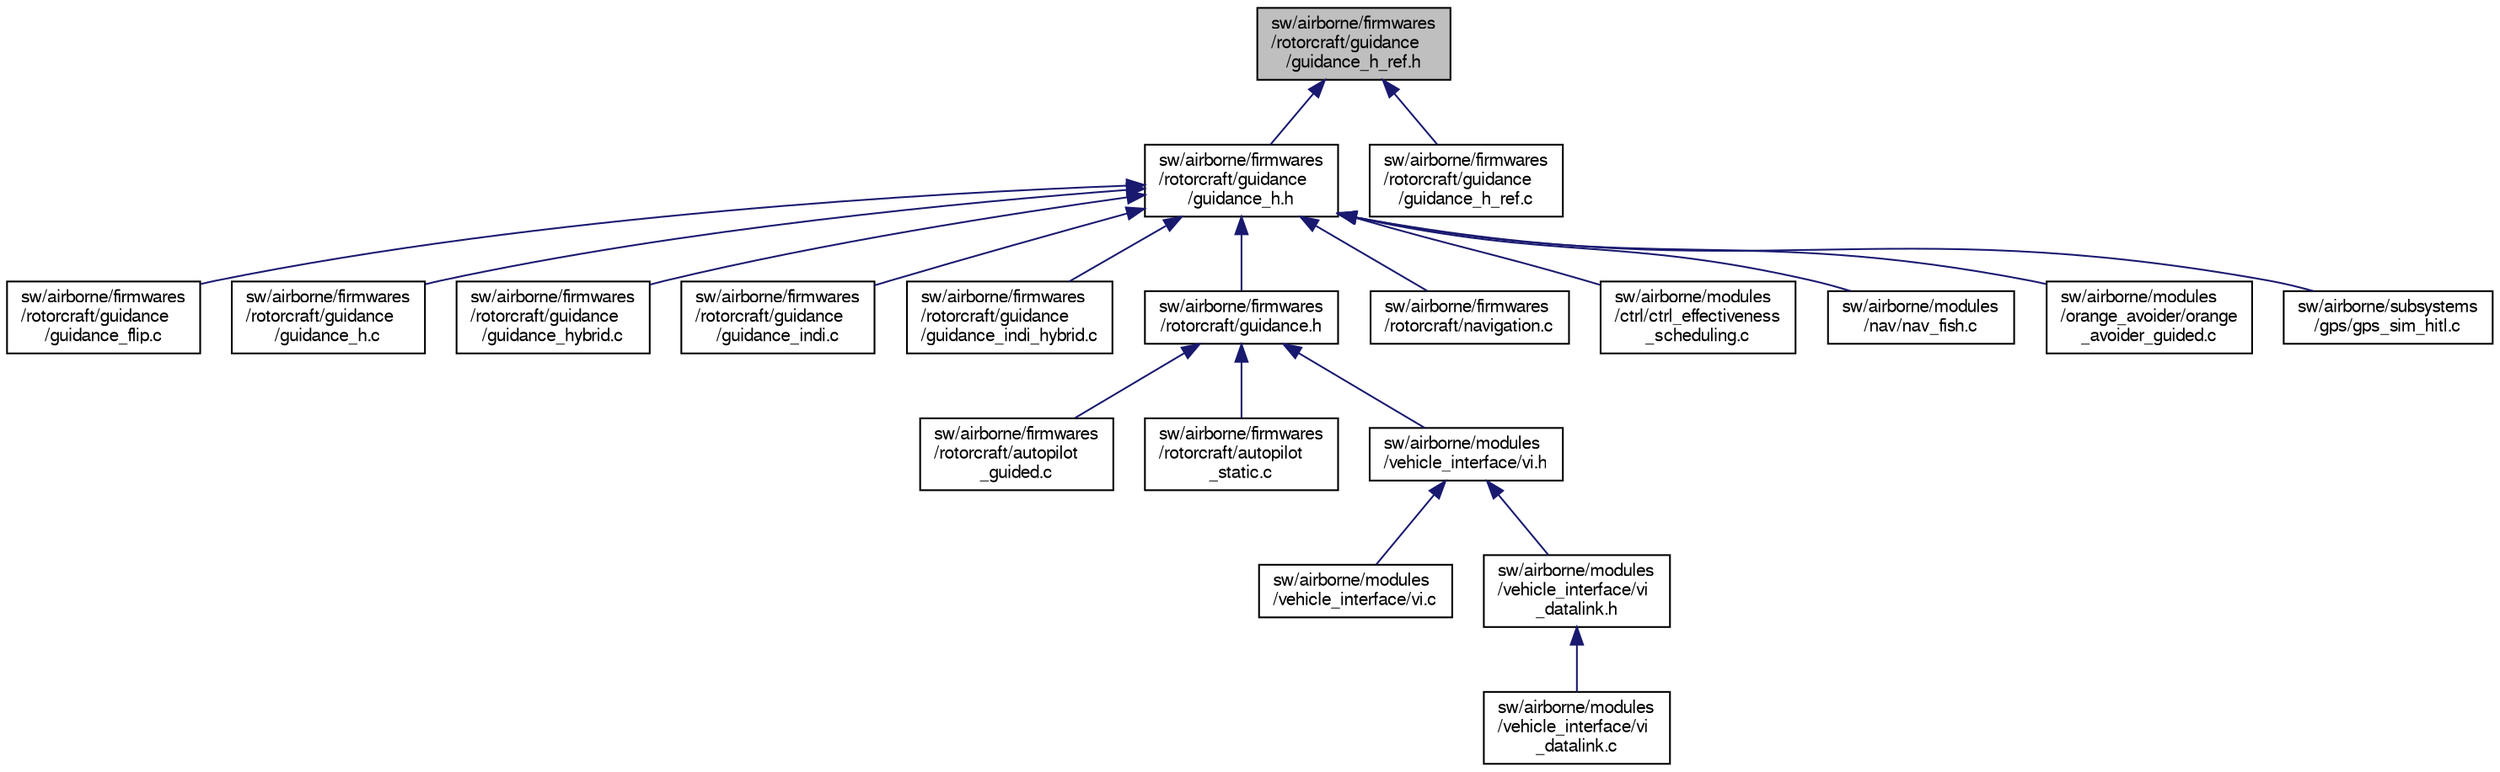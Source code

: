 digraph "sw/airborne/firmwares/rotorcraft/guidance/guidance_h_ref.h"
{
  edge [fontname="FreeSans",fontsize="10",labelfontname="FreeSans",labelfontsize="10"];
  node [fontname="FreeSans",fontsize="10",shape=record];
  Node1 [label="sw/airborne/firmwares\l/rotorcraft/guidance\l/guidance_h_ref.h",height=0.2,width=0.4,color="black", fillcolor="grey75", style="filled", fontcolor="black"];
  Node1 -> Node2 [dir="back",color="midnightblue",fontsize="10",style="solid",fontname="FreeSans"];
  Node2 [label="sw/airborne/firmwares\l/rotorcraft/guidance\l/guidance_h.h",height=0.2,width=0.4,color="black", fillcolor="white", style="filled",URL="$rotorcraft_2guidance_2guidance__h_8h.html",tooltip="Horizontal guidance for rotorcrafts. "];
  Node2 -> Node3 [dir="back",color="midnightblue",fontsize="10",style="solid",fontname="FreeSans"];
  Node3 [label="sw/airborne/firmwares\l/rotorcraft/guidance\l/guidance_flip.c",height=0.2,width=0.4,color="black", fillcolor="white", style="filled",URL="$guidance__flip_8c.html",tooltip="Open Loop guidance for making a flip. "];
  Node2 -> Node4 [dir="back",color="midnightblue",fontsize="10",style="solid",fontname="FreeSans"];
  Node4 [label="sw/airborne/firmwares\l/rotorcraft/guidance\l/guidance_h.c",height=0.2,width=0.4,color="black", fillcolor="white", style="filled",URL="$rotorcraft_2guidance_2guidance__h_8c.html",tooltip="Horizontal guidance for rotorcrafts. "];
  Node2 -> Node5 [dir="back",color="midnightblue",fontsize="10",style="solid",fontname="FreeSans"];
  Node5 [label="sw/airborne/firmwares\l/rotorcraft/guidance\l/guidance_hybrid.c",height=0.2,width=0.4,color="black", fillcolor="white", style="filled",URL="$guidance__hybrid_8c.html",tooltip="Guidance controllers (horizontal and vertical) for Hybrid UAV configurations. "];
  Node2 -> Node6 [dir="back",color="midnightblue",fontsize="10",style="solid",fontname="FreeSans"];
  Node6 [label="sw/airborne/firmwares\l/rotorcraft/guidance\l/guidance_indi.c",height=0.2,width=0.4,color="black", fillcolor="white", style="filled",URL="$guidance__indi_8c.html",tooltip="A guidance mode based on Incremental Nonlinear Dynamic Inversion. "];
  Node2 -> Node7 [dir="back",color="midnightblue",fontsize="10",style="solid",fontname="FreeSans"];
  Node7 [label="sw/airborne/firmwares\l/rotorcraft/guidance\l/guidance_indi_hybrid.c",height=0.2,width=0.4,color="black", fillcolor="white", style="filled",URL="$guidance__indi__hybrid_8c.html",tooltip="A guidance mode based on Incremental Nonlinear Dynamic Inversion Come to IROS2016 to learn more! ..."];
  Node2 -> Node8 [dir="back",color="midnightblue",fontsize="10",style="solid",fontname="FreeSans"];
  Node8 [label="sw/airborne/firmwares\l/rotorcraft/guidance.h",height=0.2,width=0.4,color="black", fillcolor="white", style="filled",URL="$guidance_8h.html"];
  Node8 -> Node9 [dir="back",color="midnightblue",fontsize="10",style="solid",fontname="FreeSans"];
  Node9 [label="sw/airborne/firmwares\l/rotorcraft/autopilot\l_guided.c",height=0.2,width=0.4,color="black", fillcolor="white", style="filled",URL="$autopilot__guided_8c.html",tooltip="Autopilot guided mode interface. "];
  Node8 -> Node10 [dir="back",color="midnightblue",fontsize="10",style="solid",fontname="FreeSans"];
  Node10 [label="sw/airborne/firmwares\l/rotorcraft/autopilot\l_static.c",height=0.2,width=0.4,color="black", fillcolor="white", style="filled",URL="$rotorcraft_2autopilot__static_8c.html",tooltip="Static autopilot implementation. "];
  Node8 -> Node11 [dir="back",color="midnightblue",fontsize="10",style="solid",fontname="FreeSans"];
  Node11 [label="sw/airborne/modules\l/vehicle_interface/vi.h",height=0.2,width=0.4,color="black", fillcolor="white", style="filled",URL="$vi_8h.html"];
  Node11 -> Node12 [dir="back",color="midnightblue",fontsize="10",style="solid",fontname="FreeSans"];
  Node12 [label="sw/airborne/modules\l/vehicle_interface/vi.c",height=0.2,width=0.4,color="black", fillcolor="white", style="filled",URL="$vi_8c.html"];
  Node11 -> Node13 [dir="back",color="midnightblue",fontsize="10",style="solid",fontname="FreeSans"];
  Node13 [label="sw/airborne/modules\l/vehicle_interface/vi\l_datalink.h",height=0.2,width=0.4,color="black", fillcolor="white", style="filled",URL="$vi__datalink_8h.html"];
  Node13 -> Node14 [dir="back",color="midnightblue",fontsize="10",style="solid",fontname="FreeSans"];
  Node14 [label="sw/airborne/modules\l/vehicle_interface/vi\l_datalink.c",height=0.2,width=0.4,color="black", fillcolor="white", style="filled",URL="$vi__datalink_8c.html"];
  Node2 -> Node15 [dir="back",color="midnightblue",fontsize="10",style="solid",fontname="FreeSans"];
  Node15 [label="sw/airborne/firmwares\l/rotorcraft/navigation.c",height=0.2,width=0.4,color="black", fillcolor="white", style="filled",URL="$rotorcraft_2navigation_8c.html",tooltip="Rotorcraft navigation functions. "];
  Node2 -> Node16 [dir="back",color="midnightblue",fontsize="10",style="solid",fontname="FreeSans"];
  Node16 [label="sw/airborne/modules\l/ctrl/ctrl_effectiveness\l_scheduling.c",height=0.2,width=0.4,color="black", fillcolor="white", style="filled",URL="$ctrl__effectiveness__scheduling_8c.html",tooltip="Module that interpolates gainsets in flight based on the transition percentage. "];
  Node2 -> Node17 [dir="back",color="midnightblue",fontsize="10",style="solid",fontname="FreeSans"];
  Node17 [label="sw/airborne/modules\l/nav/nav_fish.c",height=0.2,width=0.4,color="black", fillcolor="white", style="filled",URL="$nav__fish_8c.html"];
  Node2 -> Node18 [dir="back",color="midnightblue",fontsize="10",style="solid",fontname="FreeSans"];
  Node18 [label="sw/airborne/modules\l/orange_avoider/orange\l_avoider_guided.c",height=0.2,width=0.4,color="black", fillcolor="white", style="filled",URL="$orange__avoider__guided_8c.html"];
  Node2 -> Node19 [dir="back",color="midnightblue",fontsize="10",style="solid",fontname="FreeSans"];
  Node19 [label="sw/airborne/subsystems\l/gps/gps_sim_hitl.c",height=0.2,width=0.4,color="black", fillcolor="white", style="filled",URL="$gps__sim__hitl_8c.html",tooltip="GPS subsystem simulation from rotorcrafts horizontal/vertical reference system. "];
  Node1 -> Node20 [dir="back",color="midnightblue",fontsize="10",style="solid",fontname="FreeSans"];
  Node20 [label="sw/airborne/firmwares\l/rotorcraft/guidance\l/guidance_h_ref.c",height=0.2,width=0.4,color="black", fillcolor="white", style="filled",URL="$guidance__h__ref_8c.html",tooltip="Reference generation for horizontal guidance. "];
}
